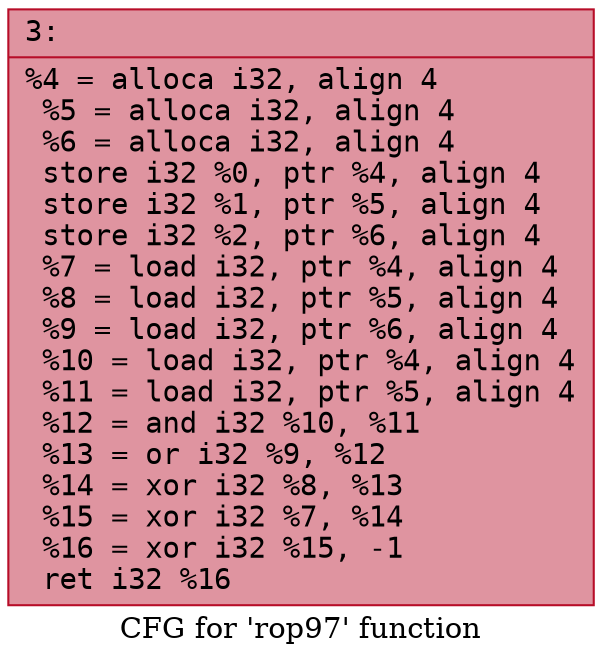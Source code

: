digraph "CFG for 'rop97' function" {
	label="CFG for 'rop97' function";

	Node0x6000015c7cf0 [shape=record,color="#b70d28ff", style=filled, fillcolor="#b70d2870" fontname="Courier",label="{3:\l|  %4 = alloca i32, align 4\l  %5 = alloca i32, align 4\l  %6 = alloca i32, align 4\l  store i32 %0, ptr %4, align 4\l  store i32 %1, ptr %5, align 4\l  store i32 %2, ptr %6, align 4\l  %7 = load i32, ptr %4, align 4\l  %8 = load i32, ptr %5, align 4\l  %9 = load i32, ptr %6, align 4\l  %10 = load i32, ptr %4, align 4\l  %11 = load i32, ptr %5, align 4\l  %12 = and i32 %10, %11\l  %13 = or i32 %9, %12\l  %14 = xor i32 %8, %13\l  %15 = xor i32 %7, %14\l  %16 = xor i32 %15, -1\l  ret i32 %16\l}"];
}
